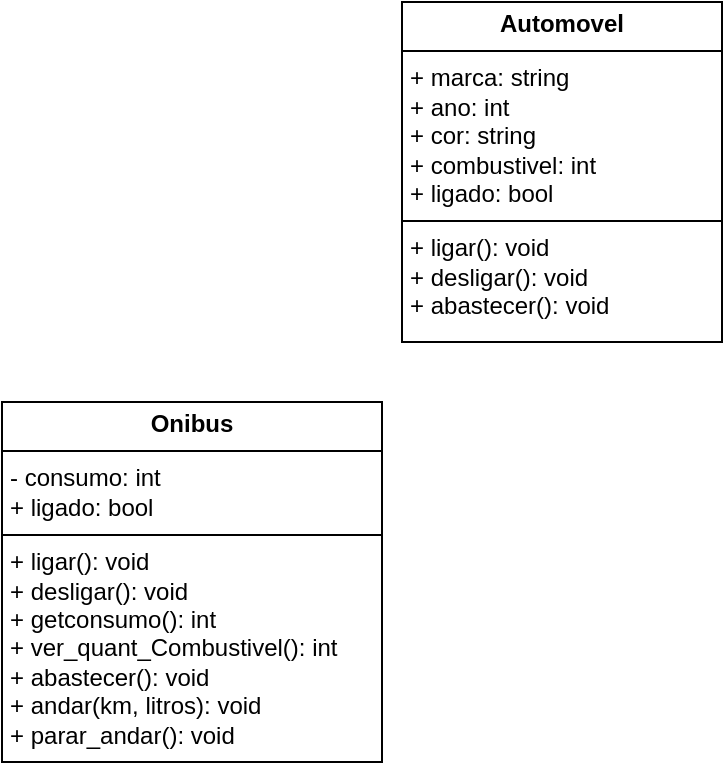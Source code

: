 <mxfile version="24.8.6">
  <diagram id="C5RBs43oDa-KdzZeNtuy" name="Page-1">
    <mxGraphModel dx="880" dy="434" grid="1" gridSize="10" guides="1" tooltips="1" connect="1" arrows="1" fold="1" page="1" pageScale="1" pageWidth="827" pageHeight="1169" math="0" shadow="0">
      <root>
        <mxCell id="WIyWlLk6GJQsqaUBKTNV-0" />
        <mxCell id="WIyWlLk6GJQsqaUBKTNV-1" parent="WIyWlLk6GJQsqaUBKTNV-0" />
        <mxCell id="GhH7JbvB7_qBdT4ep4Ln-0" value="&lt;p style=&quot;margin:0px;margin-top:4px;text-align:center;&quot;&gt;&lt;b&gt;Automovel&lt;/b&gt;&lt;/p&gt;&lt;hr size=&quot;1&quot; style=&quot;border-style:solid;&quot;&gt;&lt;p style=&quot;margin:0px;margin-left:4px;&quot;&gt;+ marca: string&lt;/p&gt;&lt;p style=&quot;margin:0px;margin-left:4px;&quot;&gt;+ ano: int&lt;/p&gt;&lt;p style=&quot;margin:0px;margin-left:4px;&quot;&gt;+ cor: string&lt;/p&gt;&lt;p style=&quot;margin:0px;margin-left:4px;&quot;&gt;+ combustivel: int&lt;/p&gt;&lt;p style=&quot;margin:0px;margin-left:4px;&quot;&gt;+ ligado: bool&lt;/p&gt;&lt;hr size=&quot;1&quot; style=&quot;border-style:solid;&quot;&gt;&lt;p style=&quot;margin:0px;margin-left:4px;&quot;&gt;+ ligar(): void&lt;/p&gt;&lt;p style=&quot;margin:0px;margin-left:4px;&quot;&gt;+ desligar(): void&lt;/p&gt;&lt;p style=&quot;margin:0px;margin-left:4px;&quot;&gt;+ abastecer(): void&lt;/p&gt;" style="verticalAlign=top;align=left;overflow=fill;html=1;whiteSpace=wrap;" vertex="1" parent="WIyWlLk6GJQsqaUBKTNV-1">
          <mxGeometry x="320" y="120" width="160" height="170" as="geometry" />
        </mxCell>
        <mxCell id="GhH7JbvB7_qBdT4ep4Ln-1" value="&lt;p style=&quot;margin:0px;margin-top:4px;text-align:center;&quot;&gt;&lt;b&gt;Onibus&lt;/b&gt;&lt;/p&gt;&lt;hr size=&quot;1&quot; style=&quot;border-style:solid;&quot;&gt;&lt;p style=&quot;margin:0px;margin-left:4px;&quot;&gt;- consumo: int&lt;/p&gt;&lt;p style=&quot;margin:0px;margin-left:4px;&quot;&gt;+ ligado: bool&lt;/p&gt;&lt;hr size=&quot;1&quot; style=&quot;border-style:solid;&quot;&gt;&lt;p style=&quot;margin:0px;margin-left:4px;&quot;&gt;+ ligar(): void&lt;/p&gt;&lt;p style=&quot;margin:0px;margin-left:4px;&quot;&gt;+ desligar(): void&lt;/p&gt;&lt;p style=&quot;margin:0px;margin-left:4px;&quot;&gt;+ getconsumo(): int&lt;/p&gt;&lt;p style=&quot;margin:0px;margin-left:4px;&quot;&gt;+ ver_quant_Combustivel(): int&lt;/p&gt;&lt;p style=&quot;margin:0px;margin-left:4px;&quot;&gt;+ abastecer(): void&lt;/p&gt;&lt;p style=&quot;margin:0px;margin-left:4px;&quot;&gt;+ andar(km, litros): void&lt;/p&gt;&lt;p style=&quot;margin:0px;margin-left:4px;&quot;&gt;+ parar_andar(): void&lt;/p&gt;" style="verticalAlign=top;align=left;overflow=fill;html=1;whiteSpace=wrap;" vertex="1" parent="WIyWlLk6GJQsqaUBKTNV-1">
          <mxGeometry x="120" y="320" width="190" height="180" as="geometry" />
        </mxCell>
      </root>
    </mxGraphModel>
  </diagram>
</mxfile>
